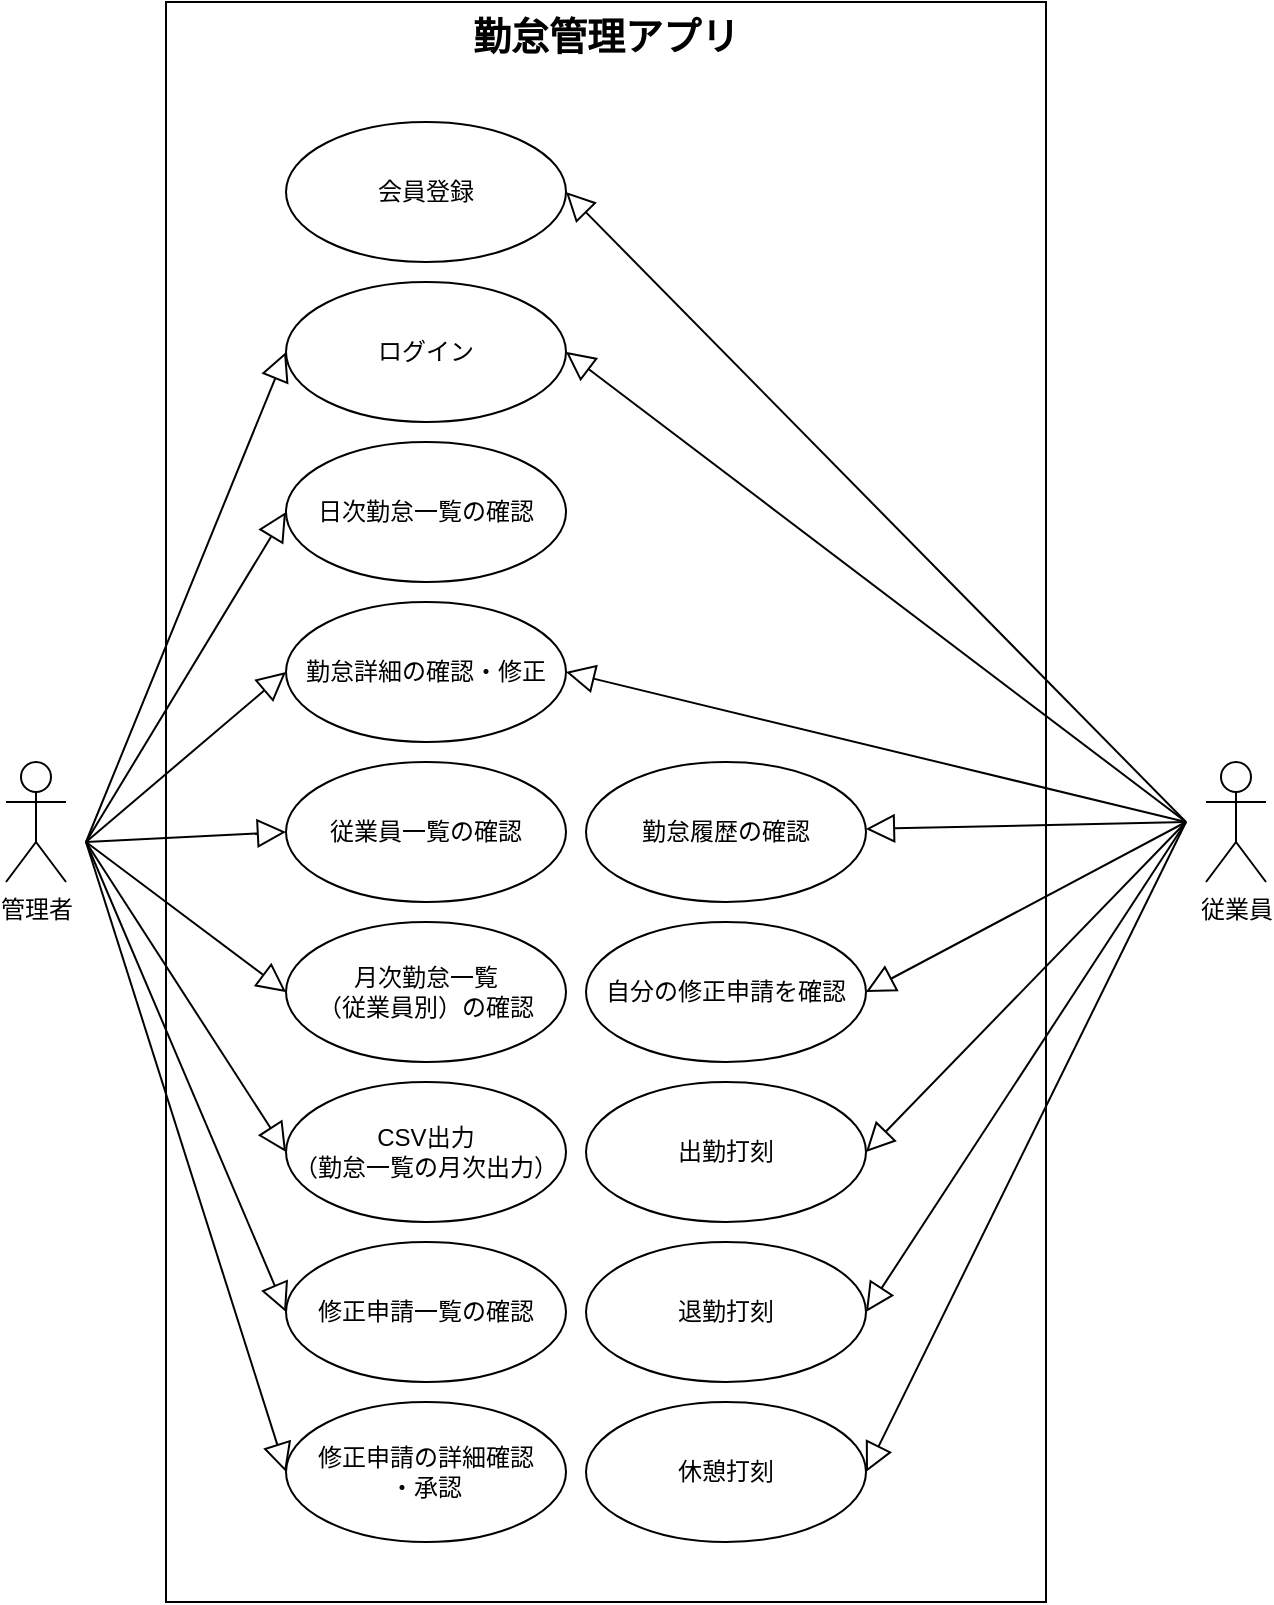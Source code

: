 <mxfile>
    <diagram id="wKvwQrx3vTo39lEKzDns" name="ページ1">
        <mxGraphModel dx="782" dy="448" grid="1" gridSize="10" guides="1" tooltips="1" connect="1" arrows="1" fold="1" page="1" pageScale="1" pageWidth="2336" pageHeight="1654" math="0" shadow="0">
            <root>
                <mxCell id="0"/>
                <mxCell id="1" parent="0"/>
                <mxCell id="2" value="管理者" style="shape=umlActor;verticalLabelPosition=bottom;verticalAlign=top;html=1;outlineConnect=0;" parent="1" vertex="1">
                    <mxGeometry x="280" y="440" width="30" height="60" as="geometry"/>
                </mxCell>
                <mxCell id="3" value="ログイン" style="ellipse;whiteSpace=wrap;html=1;" parent="1" vertex="1">
                    <mxGeometry x="420" y="200" width="140" height="70" as="geometry"/>
                </mxCell>
                <mxCell id="8" value="従業員" style="shape=umlActor;html=1;verticalLabelPosition=bottom;verticalAlign=top;align=center;" parent="1" vertex="1">
                    <mxGeometry x="880" y="440" width="30" height="60" as="geometry"/>
                </mxCell>
                <mxCell id="9" value="日次勤怠一覧の確認" style="ellipse;whiteSpace=wrap;html=1;" parent="1" vertex="1">
                    <mxGeometry x="420" y="280" width="140" height="70" as="geometry"/>
                </mxCell>
                <mxCell id="10" value="勤怠詳細の確認・修正" style="ellipse;whiteSpace=wrap;html=1;" parent="1" vertex="1">
                    <mxGeometry x="420" y="360" width="140" height="70" as="geometry"/>
                </mxCell>
                <mxCell id="12" value="従業員一覧の確認" style="ellipse;whiteSpace=wrap;html=1;" parent="1" vertex="1">
                    <mxGeometry x="420" y="440" width="140" height="70" as="geometry"/>
                </mxCell>
                <mxCell id="13" value="&lt;font&gt;月次勤怠一覧&lt;/font&gt;&lt;div&gt;&lt;font&gt;（&lt;span style=&quot;background-color: transparent;&quot;&gt;従業員別）の確認&lt;/span&gt;&lt;/font&gt;&lt;/div&gt;" style="ellipse;whiteSpace=wrap;html=1;" parent="1" vertex="1">
                    <mxGeometry x="420" y="520" width="140" height="70" as="geometry"/>
                </mxCell>
                <mxCell id="14" value="CSV出力&lt;div&gt;（勤怠一覧の月次出力）&lt;/div&gt;" style="ellipse;whiteSpace=wrap;html=1;" parent="1" vertex="1">
                    <mxGeometry x="420" y="600" width="140" height="70" as="geometry"/>
                </mxCell>
                <mxCell id="15" value="修正申請一覧の確認" style="ellipse;whiteSpace=wrap;html=1;" parent="1" vertex="1">
                    <mxGeometry x="420" y="680" width="140" height="70" as="geometry"/>
                </mxCell>
                <mxCell id="16" value="修正申請の詳細確認&lt;div&gt;・承認&lt;/div&gt;" style="ellipse;whiteSpace=wrap;html=1;" parent="1" vertex="1">
                    <mxGeometry x="420" y="760" width="140" height="70" as="geometry"/>
                </mxCell>
                <mxCell id="17" value="会員登録" style="ellipse;whiteSpace=wrap;html=1;" vertex="1" parent="1">
                    <mxGeometry x="420" y="120" width="140" height="70" as="geometry"/>
                </mxCell>
                <mxCell id="22" value="出勤打刻" style="ellipse;whiteSpace=wrap;html=1;" vertex="1" parent="1">
                    <mxGeometry x="570" y="600" width="140" height="70" as="geometry"/>
                </mxCell>
                <mxCell id="23" value="退勤打刻" style="ellipse;whiteSpace=wrap;html=1;" vertex="1" parent="1">
                    <mxGeometry x="570" y="680" width="140" height="70" as="geometry"/>
                </mxCell>
                <mxCell id="24" value="休憩打刻" style="ellipse;whiteSpace=wrap;html=1;" vertex="1" parent="1">
                    <mxGeometry x="570" y="760" width="140" height="70" as="geometry"/>
                </mxCell>
                <mxCell id="25" value="自分の修正申請を確認" style="ellipse;whiteSpace=wrap;html=1;" vertex="1" parent="1">
                    <mxGeometry x="570" y="520" width="140" height="70" as="geometry"/>
                </mxCell>
                <mxCell id="26" value="" style="edgeStyle=none;html=1;endArrow=block;endFill=0;endSize=12;verticalAlign=bottom;entryX=0;entryY=0.5;entryDx=0;entryDy=0;" edge="1" parent="1" target="3">
                    <mxGeometry width="160" relative="1" as="geometry">
                        <mxPoint x="320" y="480" as="sourcePoint"/>
                        <mxPoint x="480" y="474.5" as="targetPoint"/>
                    </mxGeometry>
                </mxCell>
                <mxCell id="27" value="" style="edgeStyle=none;html=1;endArrow=block;endFill=0;endSize=12;verticalAlign=bottom;entryX=0;entryY=0.5;entryDx=0;entryDy=0;" edge="1" parent="1" target="9">
                    <mxGeometry width="160" relative="1" as="geometry">
                        <mxPoint x="320" y="480" as="sourcePoint"/>
                        <mxPoint x="480" y="469.5" as="targetPoint"/>
                    </mxGeometry>
                </mxCell>
                <mxCell id="28" value="" style="edgeStyle=none;html=1;endArrow=block;endFill=0;endSize=12;verticalAlign=bottom;entryX=0;entryY=0.5;entryDx=0;entryDy=0;" edge="1" parent="1" target="10">
                    <mxGeometry width="160" relative="1" as="geometry">
                        <mxPoint x="320" y="480" as="sourcePoint"/>
                        <mxPoint x="480" y="474.5" as="targetPoint"/>
                    </mxGeometry>
                </mxCell>
                <mxCell id="29" value="" style="edgeStyle=none;html=1;endArrow=block;endFill=0;endSize=12;verticalAlign=bottom;entryX=0;entryY=0.5;entryDx=0;entryDy=0;" edge="1" parent="1" target="12">
                    <mxGeometry width="160" relative="1" as="geometry">
                        <mxPoint x="320" y="480" as="sourcePoint"/>
                        <mxPoint x="490" y="469.5" as="targetPoint"/>
                    </mxGeometry>
                </mxCell>
                <mxCell id="30" value="" style="edgeStyle=none;html=1;endArrow=block;endFill=0;endSize=12;verticalAlign=bottom;entryX=0;entryY=0.5;entryDx=0;entryDy=0;" edge="1" parent="1" target="13">
                    <mxGeometry width="160" relative="1" as="geometry">
                        <mxPoint x="320" y="480" as="sourcePoint"/>
                        <mxPoint x="480" y="474.5" as="targetPoint"/>
                    </mxGeometry>
                </mxCell>
                <mxCell id="31" value="" style="edgeStyle=none;html=1;endArrow=block;endFill=0;endSize=12;verticalAlign=bottom;entryX=0;entryY=0.5;entryDx=0;entryDy=0;" edge="1" parent="1" target="14">
                    <mxGeometry width="160" relative="1" as="geometry">
                        <mxPoint x="320" y="480" as="sourcePoint"/>
                        <mxPoint x="490" y="469.5" as="targetPoint"/>
                    </mxGeometry>
                </mxCell>
                <mxCell id="32" value="" style="edgeStyle=none;html=1;endArrow=block;endFill=0;endSize=12;verticalAlign=bottom;entryX=0;entryY=0.5;entryDx=0;entryDy=0;" edge="1" parent="1" target="15">
                    <mxGeometry width="160" relative="1" as="geometry">
                        <mxPoint x="320" y="480" as="sourcePoint"/>
                        <mxPoint x="480" y="474.5" as="targetPoint"/>
                    </mxGeometry>
                </mxCell>
                <mxCell id="33" value="" style="edgeStyle=none;html=1;endArrow=block;endFill=0;endSize=12;verticalAlign=bottom;entryX=0;entryY=0.5;entryDx=0;entryDy=0;" edge="1" parent="1" target="16">
                    <mxGeometry width="160" relative="1" as="geometry">
                        <mxPoint x="320" y="480" as="sourcePoint"/>
                        <mxPoint x="480" y="474.5" as="targetPoint"/>
                    </mxGeometry>
                </mxCell>
                <mxCell id="34" value="" style="edgeStyle=none;html=1;endArrow=block;endFill=0;endSize=12;verticalAlign=bottom;entryX=1;entryY=0.5;entryDx=0;entryDy=0;" edge="1" parent="1" target="17">
                    <mxGeometry width="160" relative="1" as="geometry">
                        <mxPoint x="870" y="470" as="sourcePoint"/>
                        <mxPoint x="720" y="250" as="targetPoint"/>
                    </mxGeometry>
                </mxCell>
                <mxCell id="35" value="" style="edgeStyle=none;html=1;endArrow=block;endFill=0;endSize=12;verticalAlign=bottom;entryX=1;entryY=0.5;entryDx=0;entryDy=0;" edge="1" parent="1" target="3">
                    <mxGeometry width="160" relative="1" as="geometry">
                        <mxPoint x="870" y="470" as="sourcePoint"/>
                        <mxPoint x="1000" y="474.5" as="targetPoint"/>
                    </mxGeometry>
                </mxCell>
                <mxCell id="36" value="" style="edgeStyle=none;html=1;endArrow=block;endFill=0;endSize=12;verticalAlign=bottom;entryX=1;entryY=0.5;entryDx=0;entryDy=0;" edge="1" parent="1" target="10">
                    <mxGeometry width="160" relative="1" as="geometry">
                        <mxPoint x="870" y="470" as="sourcePoint"/>
                        <mxPoint x="970" y="469.5" as="targetPoint"/>
                    </mxGeometry>
                </mxCell>
                <mxCell id="37" value="" style="edgeStyle=none;html=1;endArrow=block;endFill=0;endSize=12;verticalAlign=bottom;" edge="1" parent="1" target="38">
                    <mxGeometry width="160" relative="1" as="geometry">
                        <mxPoint x="870" y="470" as="sourcePoint"/>
                        <mxPoint x="760" y="580" as="targetPoint"/>
                    </mxGeometry>
                </mxCell>
                <mxCell id="38" value="勤怠履歴の確認" style="ellipse;whiteSpace=wrap;html=1;" vertex="1" parent="1">
                    <mxGeometry x="570" y="440" width="140" height="70" as="geometry"/>
                </mxCell>
                <mxCell id="39" value="" style="edgeStyle=none;html=1;endArrow=block;endFill=0;endSize=12;verticalAlign=bottom;entryX=1;entryY=0.5;entryDx=0;entryDy=0;" edge="1" parent="1" target="25">
                    <mxGeometry width="160" relative="1" as="geometry">
                        <mxPoint x="870" y="470" as="sourcePoint"/>
                        <mxPoint x="980" y="580" as="targetPoint"/>
                    </mxGeometry>
                </mxCell>
                <mxCell id="40" value="" style="edgeStyle=none;html=1;endArrow=block;endFill=0;endSize=12;verticalAlign=bottom;entryX=1;entryY=0.5;entryDx=0;entryDy=0;" edge="1" parent="1" target="22">
                    <mxGeometry width="160" relative="1" as="geometry">
                        <mxPoint x="870" y="470" as="sourcePoint"/>
                        <mxPoint x="990" y="599" as="targetPoint"/>
                    </mxGeometry>
                </mxCell>
                <mxCell id="41" value="" style="edgeStyle=none;html=1;endArrow=block;endFill=0;endSize=12;verticalAlign=bottom;entryX=1;entryY=0.5;entryDx=0;entryDy=0;" edge="1" parent="1" target="23">
                    <mxGeometry width="160" relative="1" as="geometry">
                        <mxPoint x="870" y="470" as="sourcePoint"/>
                        <mxPoint x="940" y="620" as="targetPoint"/>
                    </mxGeometry>
                </mxCell>
                <mxCell id="42" value="" style="edgeStyle=none;html=1;endArrow=block;endFill=0;endSize=12;verticalAlign=bottom;entryX=1;entryY=0.5;entryDx=0;entryDy=0;" edge="1" parent="1" target="24">
                    <mxGeometry width="160" relative="1" as="geometry">
                        <mxPoint x="870" y="470" as="sourcePoint"/>
                        <mxPoint x="930" y="700" as="targetPoint"/>
                    </mxGeometry>
                </mxCell>
                <mxCell id="43" value="&lt;font style=&quot;font-size: 19px;&quot;&gt;勤怠管理アプリ&lt;/font&gt;" style="shape=rect;html=1;verticalAlign=top;fontStyle=1;whiteSpace=wrap;align=center;fillColor=none;" vertex="1" parent="1">
                    <mxGeometry x="360" y="60" width="440" height="800" as="geometry"/>
                </mxCell>
            </root>
        </mxGraphModel>
    </diagram>
</mxfile>